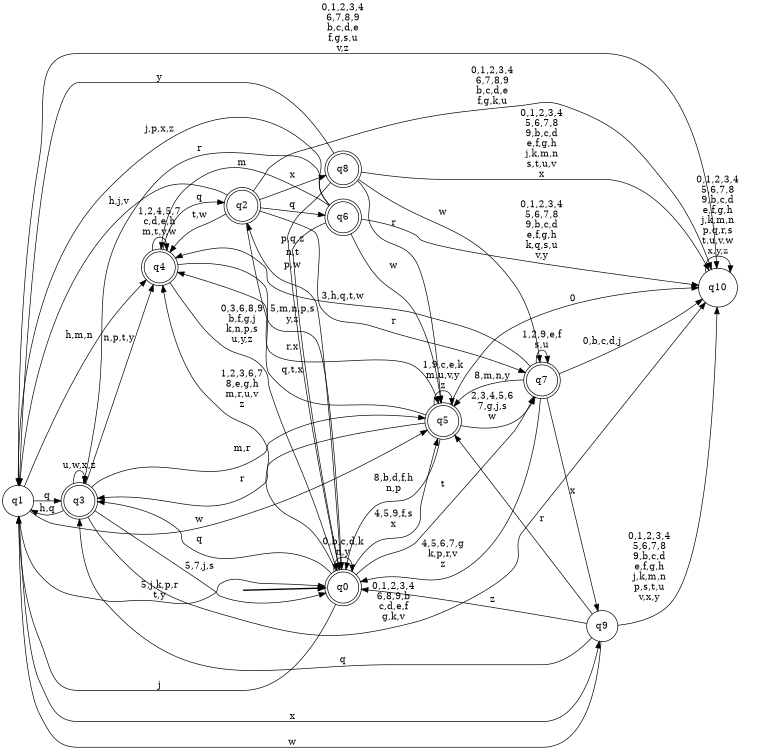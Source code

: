 digraph BlueStar {
__start0 [style = invis, shape = none, label = "", width = 0, height = 0];

rankdir=LR;
size="8,5";

s0 [style="rounded,filled", color="black", fillcolor="white" shape="doublecircle", label="q0"];
s1 [style="filled", color="black", fillcolor="white" shape="circle", label="q1"];
s2 [style="rounded,filled", color="black", fillcolor="white" shape="doublecircle", label="q2"];
s3 [style="rounded,filled", color="black", fillcolor="white" shape="doublecircle", label="q3"];
s4 [style="rounded,filled", color="black", fillcolor="white" shape="doublecircle", label="q4"];
s5 [style="rounded,filled", color="black", fillcolor="white" shape="doublecircle", label="q5"];
s6 [style="rounded,filled", color="black", fillcolor="white" shape="doublecircle", label="q6"];
s7 [style="rounded,filled", color="black", fillcolor="white" shape="doublecircle", label="q7"];
s8 [style="rounded,filled", color="black", fillcolor="white" shape="doublecircle", label="q8"];
s9 [style="filled", color="black", fillcolor="white" shape="circle", label="q9"];
s10 [style="filled", color="black", fillcolor="white" shape="circle", label="q10"];
subgraph cluster_main { 
	graph [pad=".75", ranksep="0.15", nodesep="0.15"];
	 style=invis; 
	__start0 -> s0 [penwidth=2];
}
s0 -> s0 [label="0,b,c,d,k\nn,y"];
s0 -> s1 [label="j"];
s0 -> s2 [label="p,w"];
s0 -> s3 [label="q"];
s0 -> s4 [label="1,2,3,6,7\n8,e,g,h\nm,r,u,v\nz"];
s0 -> s5 [label="4,5,9,f,s\nx"];
s0 -> s7 [label="t"];
s1 -> s0 [label="5,j,k,p,r\nt,y"];
s1 -> s3 [label="q"];
s1 -> s4 [label="h,m,n"];
s1 -> s5 [label="w"];
s1 -> s9 [label="x"];
s1 -> s10 [label="0,1,2,3,4\n6,7,8,9\nb,c,d,e\nf,g,s,u\nv,z"];
s2 -> s0 [label="5,m,n,p,s\ny,z"];
s2 -> s1 [label="h,j,v"];
s2 -> s4 [label="t,w"];
s2 -> s6 [label="q"];
s2 -> s7 [label="r"];
s2 -> s8 [label="x"];
s2 -> s10 [label="0,1,2,3,4\n6,7,8,9\nb,c,d,e\nf,g,k,u"];
s3 -> s0 [label="5,7,j,s"];
s3 -> s1 [label="h,q"];
s3 -> s3 [label="u,w,x,z"];
s3 -> s4 [label="n,p,t,y"];
s3 -> s5 [label="m,r"];
s3 -> s10 [label="0,1,2,3,4\n6,8,9,b\nc,d,e,f\ng,k,v"];
s4 -> s0 [label="0,3,6,8,9\nb,f,g,j\nk,n,p,s\nu,y,z"];
s4 -> s2 [label="q"];
s4 -> s4 [label="1,2,4,5,7\nc,d,e,h\nm,t,v,w"];
s4 -> s5 [label="r,x"];
s5 -> s0 [label="8,b,d,f,h\nn,p"];
s5 -> s3 [label="r"];
s5 -> s4 [label="q,t,x"];
s5 -> s5 [label="1,9,c,e,k\nm,u,v,y\nz"];
s5 -> s7 [label="2,3,4,5,6\n7,g,j,s\nw"];
s5 -> s10 [label="0"];
s6 -> s0 [label="n,t"];
s6 -> s1 [label="j,p,x,z"];
s6 -> s3 [label="r"];
s6 -> s4 [label="m"];
s6 -> s5 [label="w"];
s6 -> s10 [label="0,1,2,3,4\n5,6,7,8\n9,b,c,d\ne,f,g,h\nk,q,s,u\nv,y"];
s7 -> s0 [label="4,5,6,7,g\nk,p,r,v\nz"];
s7 -> s4 [label="3,h,q,t,w"];
s7 -> s5 [label="8,m,n,y"];
s7 -> s7 [label="1,2,9,e,f\ns,u"];
s7 -> s9 [label="x"];
s7 -> s10 [label="0,b,c,d,j"];
s8 -> s0 [label="p,q,z"];
s8 -> s1 [label="y"];
s8 -> s5 [label="r"];
s8 -> s7 [label="w"];
s8 -> s10 [label="0,1,2,3,4\n5,6,7,8\n9,b,c,d\ne,f,g,h\nj,k,m,n\ns,t,u,v\nx"];
s9 -> s0 [label="z"];
s9 -> s1 [label="w"];
s9 -> s3 [label="q"];
s9 -> s5 [label="r"];
s9 -> s10 [label="0,1,2,3,4\n5,6,7,8\n9,b,c,d\ne,f,g,h\nj,k,m,n\np,s,t,u\nv,x,y"];
s10 -> s10 [label="0,1,2,3,4\n5,6,7,8\n9,b,c,d\ne,f,g,h\nj,k,m,n\np,q,r,s\nt,u,v,w\nx,y,z"];

}